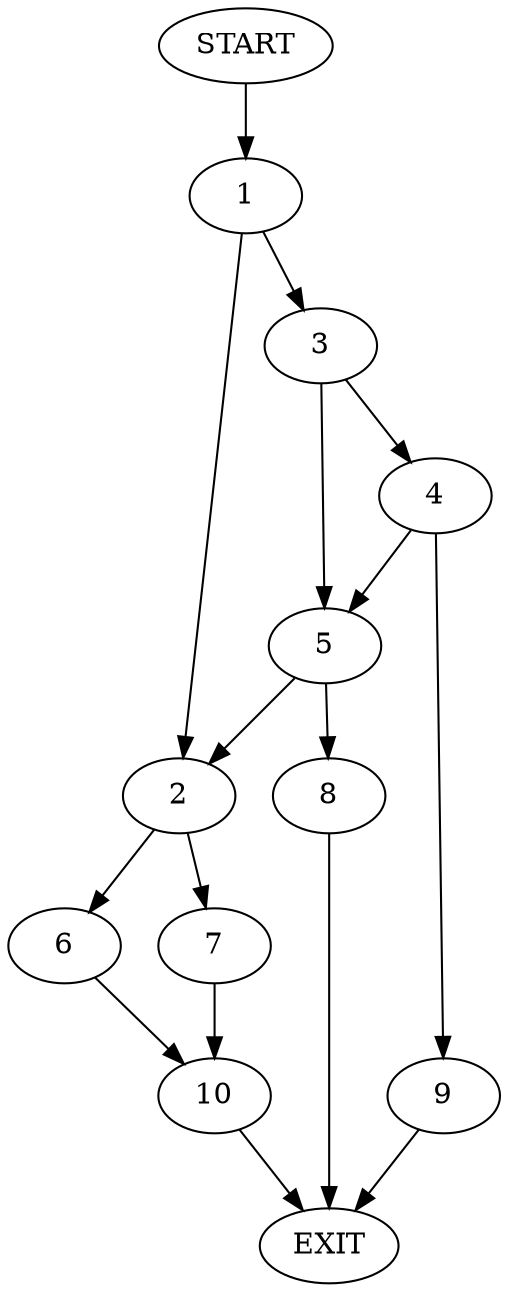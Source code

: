 digraph {
0 [label="START"]
11 [label="EXIT"]
0 -> 1
1 -> 2
1 -> 3
3 -> 4
3 -> 5
2 -> 6
2 -> 7
5 -> 2
5 -> 8
4 -> 9
4 -> 5
9 -> 11
8 -> 11
6 -> 10
7 -> 10
10 -> 11
}
